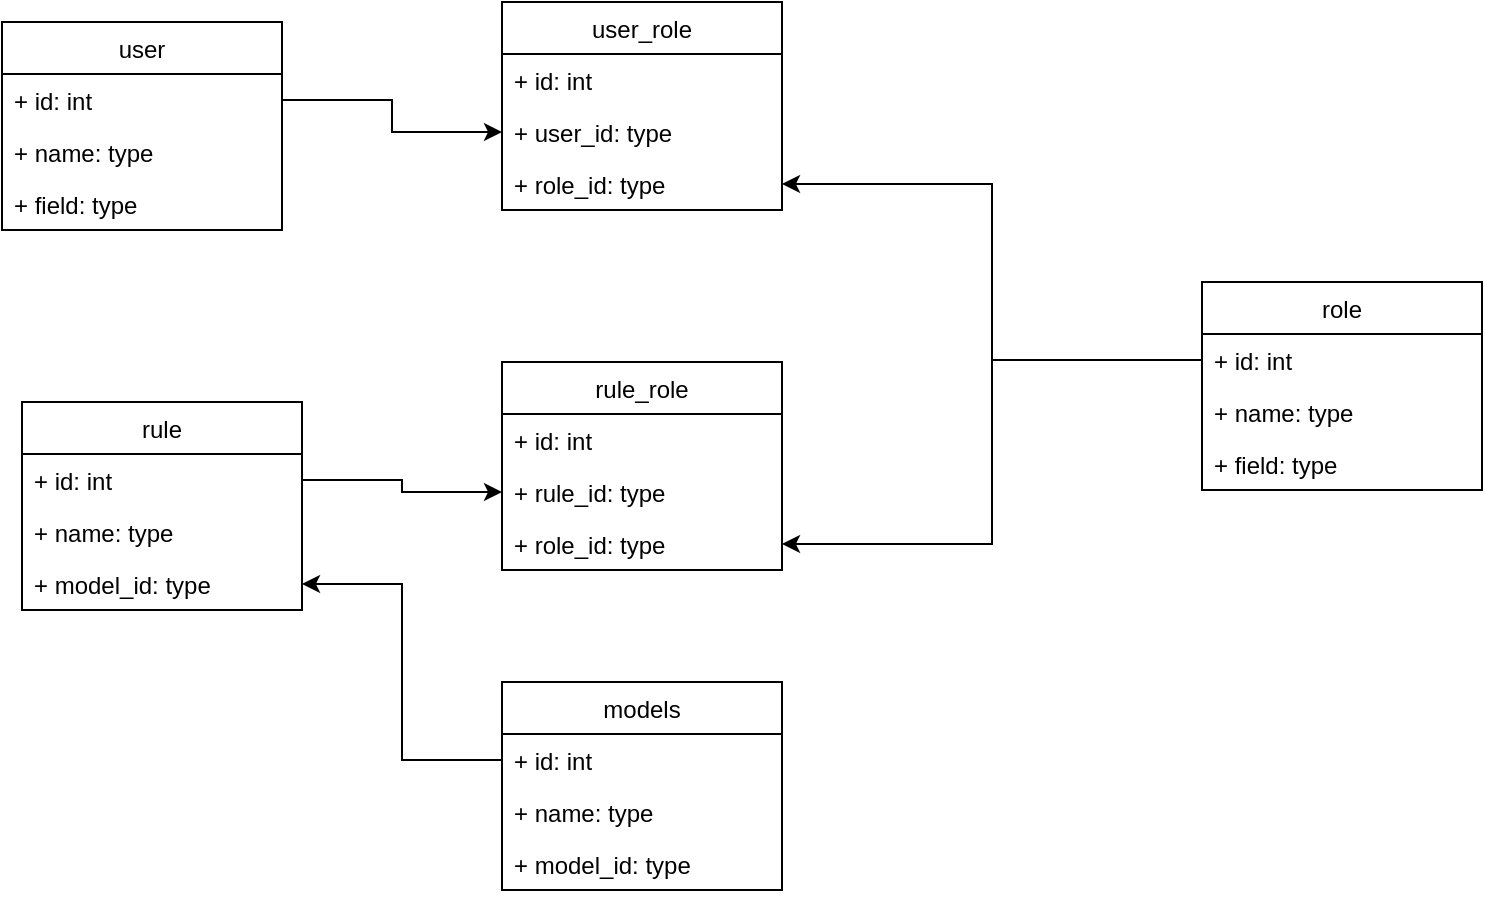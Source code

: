 <mxfile version="13.8.5" type="github">
  <diagram id="ufnHf_lR_PM5fNaIsdO4" name="第 1 页">
    <mxGraphModel dx="946" dy="623" grid="1" gridSize="10" guides="1" tooltips="1" connect="1" arrows="1" fold="1" page="1" pageScale="1" pageWidth="827" pageHeight="1169" math="0" shadow="0">
      <root>
        <mxCell id="0" />
        <mxCell id="1" parent="0" />
        <mxCell id="_PzvCQqGRw7f5U3UdS-K-3" value="user" style="swimlane;fontStyle=0;childLayout=stackLayout;horizontal=1;startSize=26;fillColor=none;horizontalStack=0;resizeParent=1;resizeParentMax=0;resizeLast=0;collapsible=1;marginBottom=0;" vertex="1" parent="1">
          <mxGeometry x="50" y="100" width="140" height="104" as="geometry" />
        </mxCell>
        <mxCell id="_PzvCQqGRw7f5U3UdS-K-4" value="+ id: int" style="text;strokeColor=none;fillColor=none;align=left;verticalAlign=top;spacingLeft=4;spacingRight=4;overflow=hidden;rotatable=0;points=[[0,0.5],[1,0.5]];portConstraint=eastwest;" vertex="1" parent="_PzvCQqGRw7f5U3UdS-K-3">
          <mxGeometry y="26" width="140" height="26" as="geometry" />
        </mxCell>
        <mxCell id="_PzvCQqGRw7f5U3UdS-K-5" value="+ name: type" style="text;strokeColor=none;fillColor=none;align=left;verticalAlign=top;spacingLeft=4;spacingRight=4;overflow=hidden;rotatable=0;points=[[0,0.5],[1,0.5]];portConstraint=eastwest;" vertex="1" parent="_PzvCQqGRw7f5U3UdS-K-3">
          <mxGeometry y="52" width="140" height="26" as="geometry" />
        </mxCell>
        <mxCell id="_PzvCQqGRw7f5U3UdS-K-6" value="+ field: type" style="text;strokeColor=none;fillColor=none;align=left;verticalAlign=top;spacingLeft=4;spacingRight=4;overflow=hidden;rotatable=0;points=[[0,0.5],[1,0.5]];portConstraint=eastwest;" vertex="1" parent="_PzvCQqGRw7f5U3UdS-K-3">
          <mxGeometry y="78" width="140" height="26" as="geometry" />
        </mxCell>
        <mxCell id="_PzvCQqGRw7f5U3UdS-K-8" value="role" style="swimlane;fontStyle=0;childLayout=stackLayout;horizontal=1;startSize=26;fillColor=none;horizontalStack=0;resizeParent=1;resizeParentMax=0;resizeLast=0;collapsible=1;marginBottom=0;" vertex="1" parent="1">
          <mxGeometry x="650" y="230" width="140" height="104" as="geometry" />
        </mxCell>
        <mxCell id="_PzvCQqGRw7f5U3UdS-K-9" value="+ id: int" style="text;strokeColor=none;fillColor=none;align=left;verticalAlign=top;spacingLeft=4;spacingRight=4;overflow=hidden;rotatable=0;points=[[0,0.5],[1,0.5]];portConstraint=eastwest;" vertex="1" parent="_PzvCQqGRw7f5U3UdS-K-8">
          <mxGeometry y="26" width="140" height="26" as="geometry" />
        </mxCell>
        <mxCell id="_PzvCQqGRw7f5U3UdS-K-10" value="+ name: type" style="text;strokeColor=none;fillColor=none;align=left;verticalAlign=top;spacingLeft=4;spacingRight=4;overflow=hidden;rotatable=0;points=[[0,0.5],[1,0.5]];portConstraint=eastwest;" vertex="1" parent="_PzvCQqGRw7f5U3UdS-K-8">
          <mxGeometry y="52" width="140" height="26" as="geometry" />
        </mxCell>
        <mxCell id="_PzvCQqGRw7f5U3UdS-K-11" value="+ field: type" style="text;strokeColor=none;fillColor=none;align=left;verticalAlign=top;spacingLeft=4;spacingRight=4;overflow=hidden;rotatable=0;points=[[0,0.5],[1,0.5]];portConstraint=eastwest;" vertex="1" parent="_PzvCQqGRw7f5U3UdS-K-8">
          <mxGeometry y="78" width="140" height="26" as="geometry" />
        </mxCell>
        <mxCell id="_PzvCQqGRw7f5U3UdS-K-12" value="user_role" style="swimlane;fontStyle=0;childLayout=stackLayout;horizontal=1;startSize=26;fillColor=none;horizontalStack=0;resizeParent=1;resizeParentMax=0;resizeLast=0;collapsible=1;marginBottom=0;" vertex="1" parent="1">
          <mxGeometry x="300" y="90" width="140" height="104" as="geometry">
            <mxRectangle x="290" y="250" width="60" height="26" as="alternateBounds" />
          </mxGeometry>
        </mxCell>
        <mxCell id="_PzvCQqGRw7f5U3UdS-K-13" value="+ id: int" style="text;strokeColor=none;fillColor=none;align=left;verticalAlign=top;spacingLeft=4;spacingRight=4;overflow=hidden;rotatable=0;points=[[0,0.5],[1,0.5]];portConstraint=eastwest;" vertex="1" parent="_PzvCQqGRw7f5U3UdS-K-12">
          <mxGeometry y="26" width="140" height="26" as="geometry" />
        </mxCell>
        <mxCell id="_PzvCQqGRw7f5U3UdS-K-14" value="+ user_id: type" style="text;strokeColor=none;fillColor=none;align=left;verticalAlign=top;spacingLeft=4;spacingRight=4;overflow=hidden;rotatable=0;points=[[0,0.5],[1,0.5]];portConstraint=eastwest;" vertex="1" parent="_PzvCQqGRw7f5U3UdS-K-12">
          <mxGeometry y="52" width="140" height="26" as="geometry" />
        </mxCell>
        <mxCell id="_PzvCQqGRw7f5U3UdS-K-15" value="+ role_id: type" style="text;strokeColor=none;fillColor=none;align=left;verticalAlign=top;spacingLeft=4;spacingRight=4;overflow=hidden;rotatable=0;points=[[0,0.5],[1,0.5]];portConstraint=eastwest;" vertex="1" parent="_PzvCQqGRw7f5U3UdS-K-12">
          <mxGeometry y="78" width="140" height="26" as="geometry" />
        </mxCell>
        <mxCell id="_PzvCQqGRw7f5U3UdS-K-16" value="rule" style="swimlane;fontStyle=0;childLayout=stackLayout;horizontal=1;startSize=26;fillColor=none;horizontalStack=0;resizeParent=1;resizeParentMax=0;resizeLast=0;collapsible=1;marginBottom=0;" vertex="1" parent="1">
          <mxGeometry x="60" y="290" width="140" height="104" as="geometry" />
        </mxCell>
        <mxCell id="_PzvCQqGRw7f5U3UdS-K-17" value="+ id: int" style="text;strokeColor=none;fillColor=none;align=left;verticalAlign=top;spacingLeft=4;spacingRight=4;overflow=hidden;rotatable=0;points=[[0,0.5],[1,0.5]];portConstraint=eastwest;" vertex="1" parent="_PzvCQqGRw7f5U3UdS-K-16">
          <mxGeometry y="26" width="140" height="26" as="geometry" />
        </mxCell>
        <mxCell id="_PzvCQqGRw7f5U3UdS-K-18" value="+ name: type" style="text;strokeColor=none;fillColor=none;align=left;verticalAlign=top;spacingLeft=4;spacingRight=4;overflow=hidden;rotatable=0;points=[[0,0.5],[1,0.5]];portConstraint=eastwest;" vertex="1" parent="_PzvCQqGRw7f5U3UdS-K-16">
          <mxGeometry y="52" width="140" height="26" as="geometry" />
        </mxCell>
        <mxCell id="_PzvCQqGRw7f5U3UdS-K-19" value="+ model_id: type" style="text;strokeColor=none;fillColor=none;align=left;verticalAlign=top;spacingLeft=4;spacingRight=4;overflow=hidden;rotatable=0;points=[[0,0.5],[1,0.5]];portConstraint=eastwest;" vertex="1" parent="_PzvCQqGRw7f5U3UdS-K-16">
          <mxGeometry y="78" width="140" height="26" as="geometry" />
        </mxCell>
        <mxCell id="_PzvCQqGRw7f5U3UdS-K-24" style="edgeStyle=orthogonalEdgeStyle;rounded=0;orthogonalLoop=1;jettySize=auto;html=1;exitX=1;exitY=0.5;exitDx=0;exitDy=0;entryX=0;entryY=0.5;entryDx=0;entryDy=0;" edge="1" parent="1" source="_PzvCQqGRw7f5U3UdS-K-4" target="_PzvCQqGRw7f5U3UdS-K-14">
          <mxGeometry relative="1" as="geometry" />
        </mxCell>
        <mxCell id="_PzvCQqGRw7f5U3UdS-K-25" style="edgeStyle=orthogonalEdgeStyle;rounded=0;orthogonalLoop=1;jettySize=auto;html=1;exitX=0;exitY=0.5;exitDx=0;exitDy=0;entryX=1;entryY=0.5;entryDx=0;entryDy=0;" edge="1" parent="1" source="_PzvCQqGRw7f5U3UdS-K-9" target="_PzvCQqGRw7f5U3UdS-K-15">
          <mxGeometry relative="1" as="geometry" />
        </mxCell>
        <mxCell id="_PzvCQqGRw7f5U3UdS-K-26" value="rule_role" style="swimlane;fontStyle=0;childLayout=stackLayout;horizontal=1;startSize=26;fillColor=none;horizontalStack=0;resizeParent=1;resizeParentMax=0;resizeLast=0;collapsible=1;marginBottom=0;" vertex="1" parent="1">
          <mxGeometry x="300" y="270" width="140" height="104" as="geometry">
            <mxRectangle x="290" y="250" width="60" height="26" as="alternateBounds" />
          </mxGeometry>
        </mxCell>
        <mxCell id="_PzvCQqGRw7f5U3UdS-K-27" value="+ id: int" style="text;strokeColor=none;fillColor=none;align=left;verticalAlign=top;spacingLeft=4;spacingRight=4;overflow=hidden;rotatable=0;points=[[0,0.5],[1,0.5]];portConstraint=eastwest;" vertex="1" parent="_PzvCQqGRw7f5U3UdS-K-26">
          <mxGeometry y="26" width="140" height="26" as="geometry" />
        </mxCell>
        <mxCell id="_PzvCQqGRw7f5U3UdS-K-28" value="+ rule_id: type" style="text;strokeColor=none;fillColor=none;align=left;verticalAlign=top;spacingLeft=4;spacingRight=4;overflow=hidden;rotatable=0;points=[[0,0.5],[1,0.5]];portConstraint=eastwest;" vertex="1" parent="_PzvCQqGRw7f5U3UdS-K-26">
          <mxGeometry y="52" width="140" height="26" as="geometry" />
        </mxCell>
        <mxCell id="_PzvCQqGRw7f5U3UdS-K-29" value="+ role_id: type" style="text;strokeColor=none;fillColor=none;align=left;verticalAlign=top;spacingLeft=4;spacingRight=4;overflow=hidden;rotatable=0;points=[[0,0.5],[1,0.5]];portConstraint=eastwest;" vertex="1" parent="_PzvCQqGRw7f5U3UdS-K-26">
          <mxGeometry y="78" width="140" height="26" as="geometry" />
        </mxCell>
        <mxCell id="_PzvCQqGRw7f5U3UdS-K-30" style="edgeStyle=orthogonalEdgeStyle;rounded=0;orthogonalLoop=1;jettySize=auto;html=1;exitX=0;exitY=0.5;exitDx=0;exitDy=0;entryX=1;entryY=0.5;entryDx=0;entryDy=0;" edge="1" parent="1" source="_PzvCQqGRw7f5U3UdS-K-9" target="_PzvCQqGRw7f5U3UdS-K-29">
          <mxGeometry relative="1" as="geometry" />
        </mxCell>
        <mxCell id="_PzvCQqGRw7f5U3UdS-K-31" style="edgeStyle=orthogonalEdgeStyle;rounded=0;orthogonalLoop=1;jettySize=auto;html=1;exitX=1;exitY=0.5;exitDx=0;exitDy=0;entryX=0;entryY=0.5;entryDx=0;entryDy=0;" edge="1" parent="1" source="_PzvCQqGRw7f5U3UdS-K-17" target="_PzvCQqGRw7f5U3UdS-K-28">
          <mxGeometry relative="1" as="geometry" />
        </mxCell>
        <mxCell id="_PzvCQqGRw7f5U3UdS-K-32" value="models" style="swimlane;fontStyle=0;childLayout=stackLayout;horizontal=1;startSize=26;fillColor=none;horizontalStack=0;resizeParent=1;resizeParentMax=0;resizeLast=0;collapsible=1;marginBottom=0;" vertex="1" parent="1">
          <mxGeometry x="300" y="430" width="140" height="104" as="geometry" />
        </mxCell>
        <mxCell id="_PzvCQqGRw7f5U3UdS-K-33" value="+ id: int" style="text;strokeColor=none;fillColor=none;align=left;verticalAlign=top;spacingLeft=4;spacingRight=4;overflow=hidden;rotatable=0;points=[[0,0.5],[1,0.5]];portConstraint=eastwest;" vertex="1" parent="_PzvCQqGRw7f5U3UdS-K-32">
          <mxGeometry y="26" width="140" height="26" as="geometry" />
        </mxCell>
        <mxCell id="_PzvCQqGRw7f5U3UdS-K-34" value="+ name: type" style="text;strokeColor=none;fillColor=none;align=left;verticalAlign=top;spacingLeft=4;spacingRight=4;overflow=hidden;rotatable=0;points=[[0,0.5],[1,0.5]];portConstraint=eastwest;" vertex="1" parent="_PzvCQqGRw7f5U3UdS-K-32">
          <mxGeometry y="52" width="140" height="26" as="geometry" />
        </mxCell>
        <mxCell id="_PzvCQqGRw7f5U3UdS-K-35" value="+ model_id: type" style="text;strokeColor=none;fillColor=none;align=left;verticalAlign=top;spacingLeft=4;spacingRight=4;overflow=hidden;rotatable=0;points=[[0,0.5],[1,0.5]];portConstraint=eastwest;" vertex="1" parent="_PzvCQqGRw7f5U3UdS-K-32">
          <mxGeometry y="78" width="140" height="26" as="geometry" />
        </mxCell>
        <mxCell id="_PzvCQqGRw7f5U3UdS-K-36" style="edgeStyle=orthogonalEdgeStyle;rounded=0;orthogonalLoop=1;jettySize=auto;html=1;exitX=0;exitY=0.5;exitDx=0;exitDy=0;" edge="1" parent="1" source="_PzvCQqGRw7f5U3UdS-K-33" target="_PzvCQqGRw7f5U3UdS-K-19">
          <mxGeometry relative="1" as="geometry" />
        </mxCell>
      </root>
    </mxGraphModel>
  </diagram>
</mxfile>
